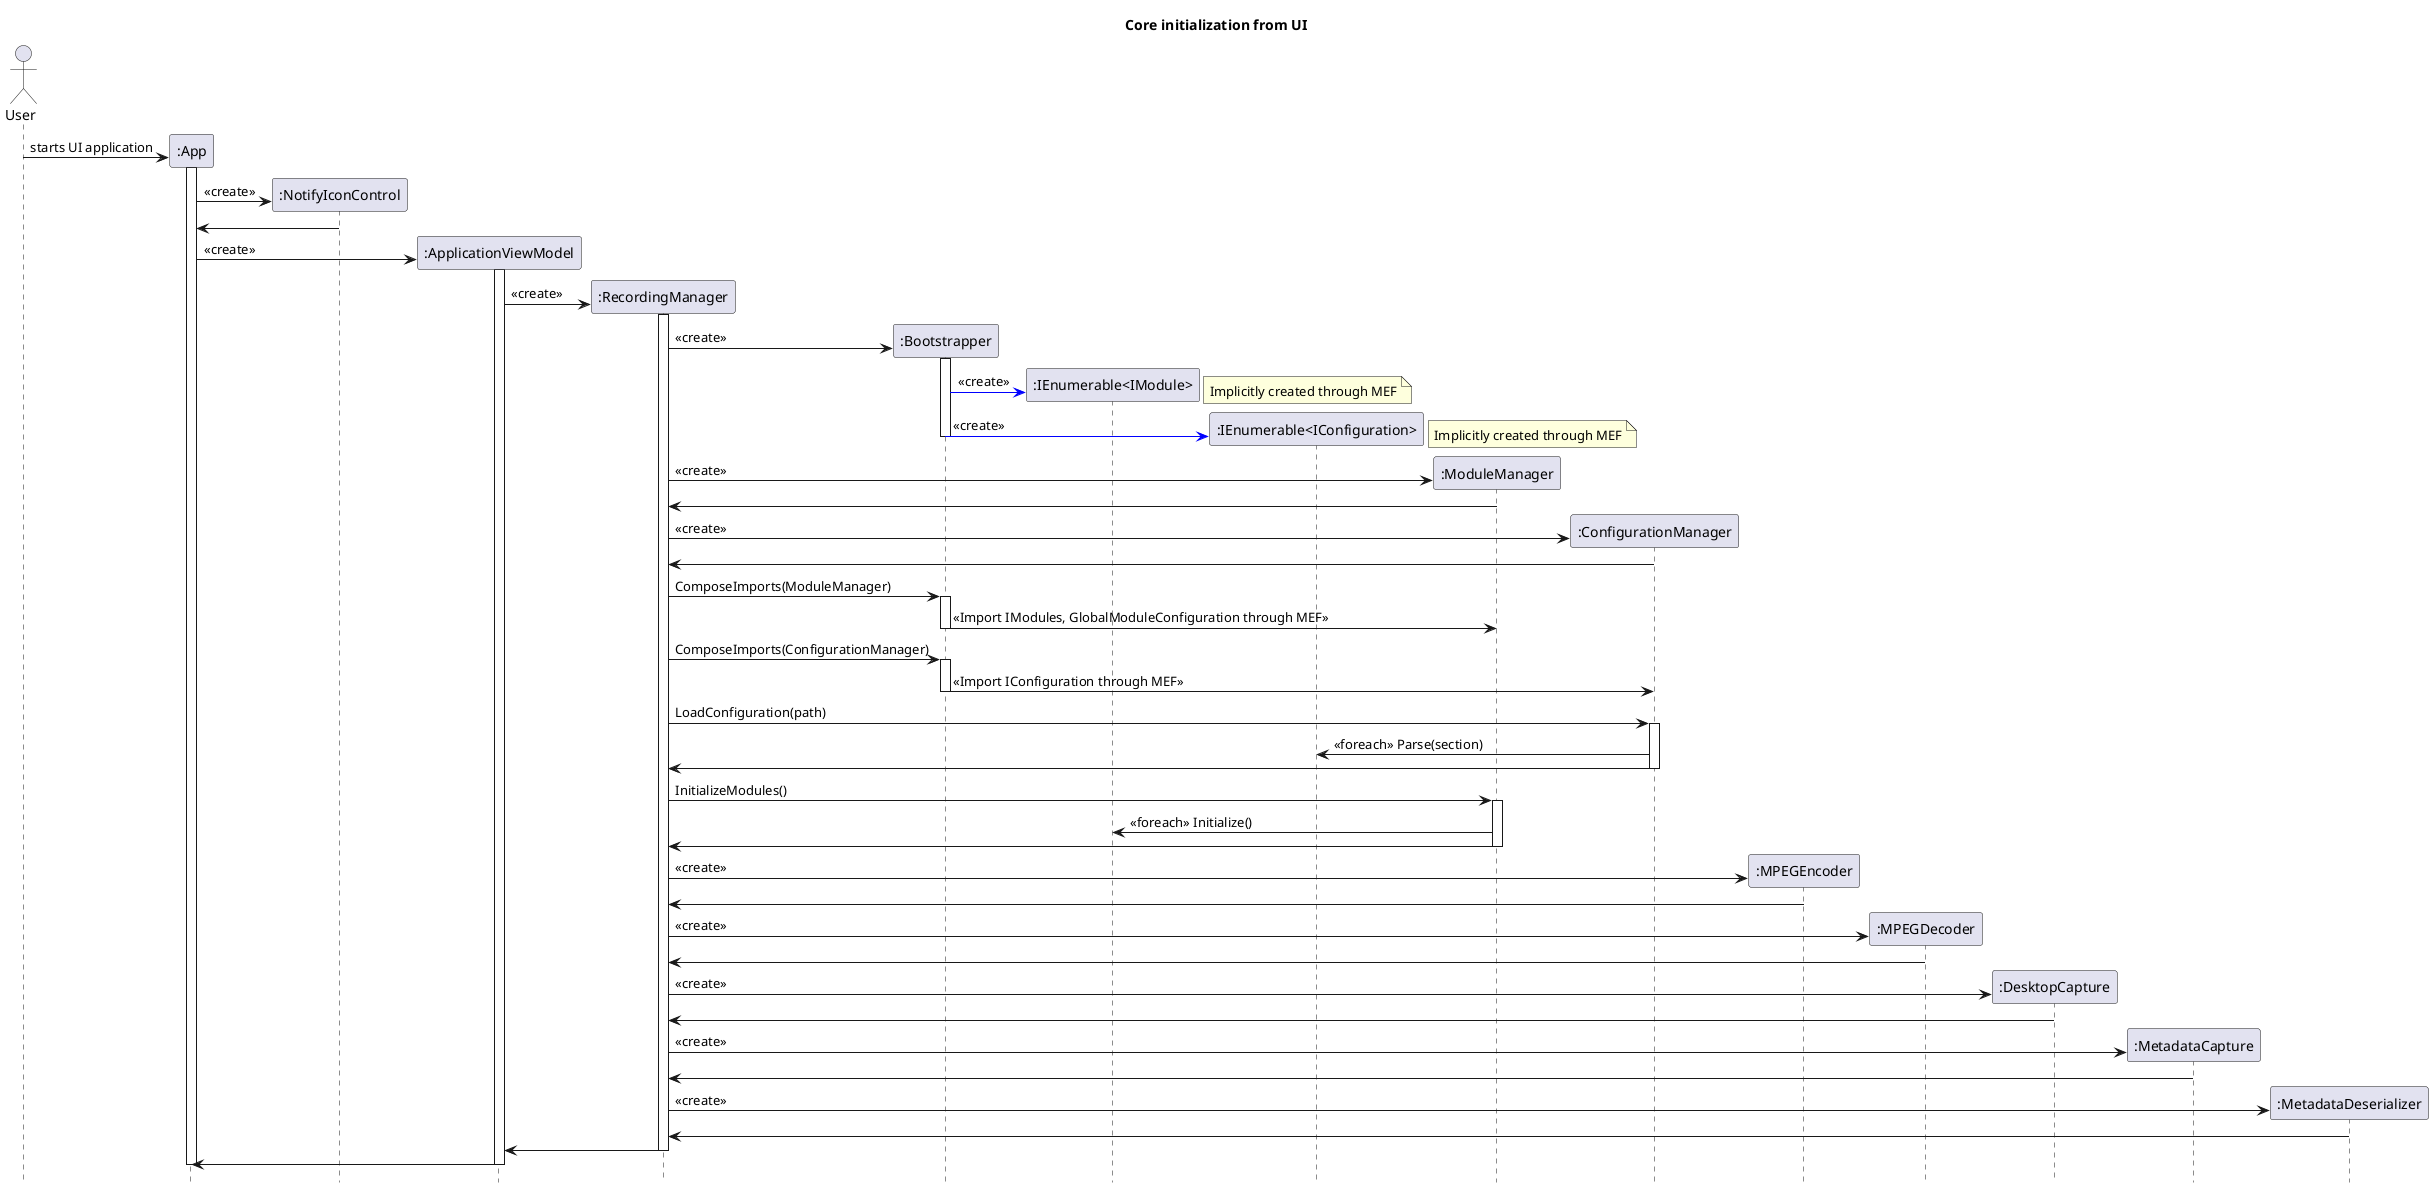 @startuml
'skinparam monochrome true
hide footbox
title Core initialization from UI
actor User
create ":App" as UIApp
User -> UIApp : starts UI application
activate UIApp
create ":NotifyIconControl" as TrayIcon
UIApp -> TrayIcon : <<create>>
UIApp <- TrayIcon
create ":ApplicationViewModel" as ApplicationViewModel
UIApp -> ApplicationViewModel : <<create>>
activate ApplicationViewModel
create ":RecordingManager" as RecordingManager
ApplicationViewModel -> RecordingManager : <<create>>
activate RecordingManager
create ":Bootstrapper" as Bootstrapper
RecordingManager -> Bootstrapper : <<create>>
activate Bootstrapper
create ":IEnumerable<IModule>" as IModulesImport
Bootstrapper [#blue]-> IModulesImport : <<create>>
note right
Implicitly created through MEF
end note
create ":IEnumerable<IConfiguration>" as IConfigurationsImport
Bootstrapper [#blue]-> IConfigurationsImport : <<create>>
note right
Implicitly created through MEF
end note
deactivate Bootstrapper
create ":ModuleManager" as ModuleManager
RecordingManager -> ModuleManager : <<create>>
RecordingManager <- ModuleManager
create ":ConfigurationManager" as ConfigurationManager
RecordingManager -> ConfigurationManager : <<create>>
RecordingManager <- ConfigurationManager

RecordingManager -> Bootstrapper : ComposeImports(ModuleManager)
activate Bootstrapper
Bootstrapper -> ModuleManager : <<Import IModules, GlobalModuleConfiguration through MEF>>
deactivate Bootstrapper
RecordingManager -> Bootstrapper : ComposeImports(ConfigurationManager)
activate Bootstrapper
Bootstrapper -> ConfigurationManager : <<Import IConfiguration through MEF>>
deactivate Bootstrapper

RecordingManager -> ConfigurationManager : LoadConfiguration(path)
activate ConfigurationManager
ConfigurationManager -> IConfigurationsImport : <<foreach>> Parse(section)
RecordingManager <- ConfigurationManager
deactivate ConfigurationManager

RecordingManager -> ModuleManager : InitializeModules()
activate ModuleManager
ModuleManager -> IModulesImport : <<foreach>> Initialize()
RecordingManager <- ModuleManager
deactivate ModuleManager

create ":MPEGEncoder" as MPEGEncoder
RecordingManager -> MPEGEncoder : <<create>>
RecordingManager <- MPEGEncoder
create ":MPEGDecoder" as MPEGDecoder
RecordingManager -> MPEGDecoder : <<create>>
RecordingManager <- MPEGDecoder
create ":DesktopCapture" as DesktopCapture
RecordingManager -> DesktopCapture : <<create>>
RecordingManager <- DesktopCapture
create ":MetadataCapture" as MetadataCapture
RecordingManager -> MetadataCapture : <<create>>
RecordingManager <- MetadataCapture
create ":MetadataDeserializer" as MetadataDeserializer
RecordingManager -> MetadataDeserializer : <<create>>
RecordingManager <- MetadataDeserializer
ApplicationViewModel <- RecordingManager
deactivate RecordingManager
UIApp <- ApplicationViewModel
deactivate ApplicationViewModel
deactivate UIApp
@enduml
